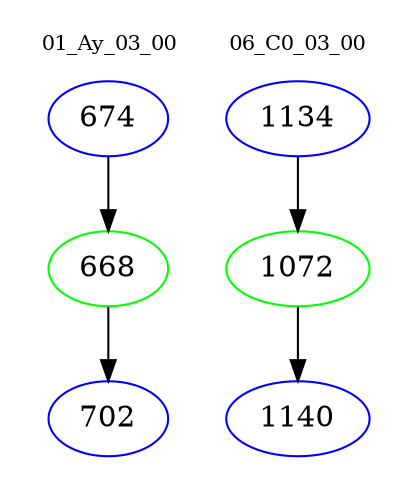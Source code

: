 digraph{
subgraph cluster_0 {
color = white
label = "01_Ay_03_00";
fontsize=10;
T0_674 [label="674", color="blue"]
T0_674 -> T0_668 [color="black"]
T0_668 [label="668", color="green"]
T0_668 -> T0_702 [color="black"]
T0_702 [label="702", color="blue"]
}
subgraph cluster_1 {
color = white
label = "06_C0_03_00";
fontsize=10;
T1_1134 [label="1134", color="blue"]
T1_1134 -> T1_1072 [color="black"]
T1_1072 [label="1072", color="green"]
T1_1072 -> T1_1140 [color="black"]
T1_1140 [label="1140", color="blue"]
}
}
